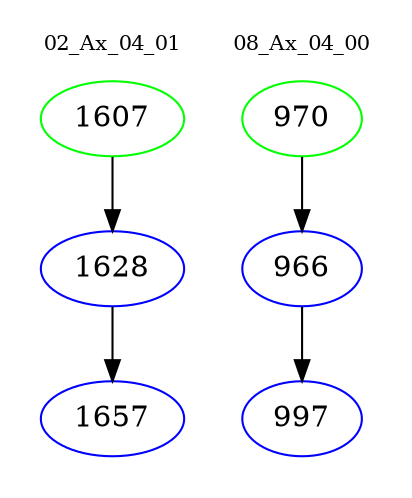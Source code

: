digraph{
subgraph cluster_0 {
color = white
label = "02_Ax_04_01";
fontsize=10;
T0_1607 [label="1607", color="green"]
T0_1607 -> T0_1628 [color="black"]
T0_1628 [label="1628", color="blue"]
T0_1628 -> T0_1657 [color="black"]
T0_1657 [label="1657", color="blue"]
}
subgraph cluster_1 {
color = white
label = "08_Ax_04_00";
fontsize=10;
T1_970 [label="970", color="green"]
T1_970 -> T1_966 [color="black"]
T1_966 [label="966", color="blue"]
T1_966 -> T1_997 [color="black"]
T1_997 [label="997", color="blue"]
}
}
